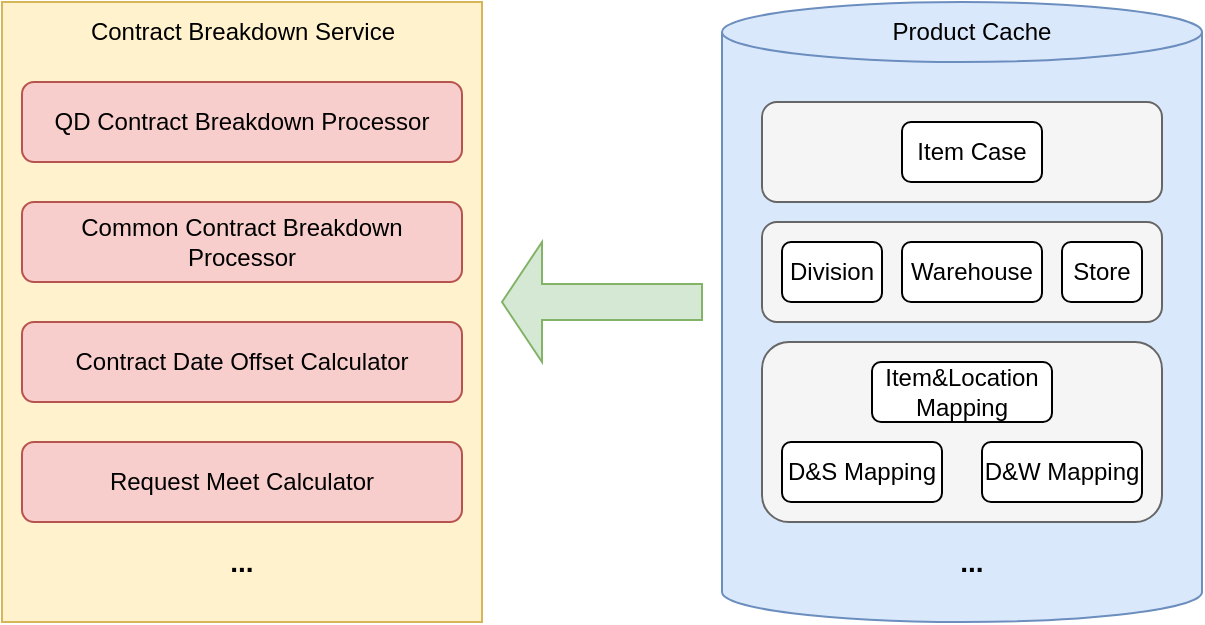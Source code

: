 <mxfile version="14.8.0" type="github">
  <diagram id="kgpKYQtTHZ0yAKxKKP6v" name="Page-1">
    <mxGraphModel dx="1422" dy="882" grid="1" gridSize="10" guides="1" tooltips="1" connect="1" arrows="1" fold="1" page="1" pageScale="1" pageWidth="850" pageHeight="1100" math="0" shadow="0">
      <root>
        <mxCell id="0" />
        <mxCell id="1" parent="0" />
        <mxCell id="KKopD2HEbCxKHQf41ftk-1" value="" style="html=1;fillColor=#fff2cc;strokeColor=#d6b656;" vertex="1" parent="1">
          <mxGeometry x="10" y="10" width="240" height="310" as="geometry" />
        </mxCell>
        <mxCell id="KKopD2HEbCxKHQf41ftk-2" value="" style="shape=cylinder3;whiteSpace=wrap;html=1;boundedLbl=1;backgroundOutline=1;size=15;fillColor=#dae8fc;strokeColor=#6c8ebf;" vertex="1" parent="1">
          <mxGeometry x="370" y="10" width="240" height="310" as="geometry" />
        </mxCell>
        <mxCell id="KKopD2HEbCxKHQf41ftk-4" value="" style="rounded=1;whiteSpace=wrap;html=1;fillColor=#f5f5f5;strokeColor=#666666;fontColor=#333333;" vertex="1" parent="1">
          <mxGeometry x="390" y="60" width="200" height="50" as="geometry" />
        </mxCell>
        <mxCell id="KKopD2HEbCxKHQf41ftk-5" value="" style="rounded=1;whiteSpace=wrap;html=1;fillColor=#f5f5f5;strokeColor=#666666;fontColor=#333333;" vertex="1" parent="1">
          <mxGeometry x="390" y="120" width="200" height="50" as="geometry" />
        </mxCell>
        <mxCell id="KKopD2HEbCxKHQf41ftk-6" value="Division" style="rounded=1;whiteSpace=wrap;html=1;" vertex="1" parent="1">
          <mxGeometry x="400" y="130" width="50" height="30" as="geometry" />
        </mxCell>
        <mxCell id="KKopD2HEbCxKHQf41ftk-7" value="Warehouse" style="rounded=1;whiteSpace=wrap;html=1;" vertex="1" parent="1">
          <mxGeometry x="460" y="130" width="70" height="30" as="geometry" />
        </mxCell>
        <mxCell id="KKopD2HEbCxKHQf41ftk-8" value="Store" style="rounded=1;whiteSpace=wrap;html=1;" vertex="1" parent="1">
          <mxGeometry x="540" y="130" width="40" height="30" as="geometry" />
        </mxCell>
        <mxCell id="KKopD2HEbCxKHQf41ftk-9" value="" style="rounded=1;whiteSpace=wrap;html=1;fillColor=#f5f5f5;strokeColor=#666666;fontColor=#333333;" vertex="1" parent="1">
          <mxGeometry x="390" y="180" width="200" height="90" as="geometry" />
        </mxCell>
        <mxCell id="KKopD2HEbCxKHQf41ftk-10" value="Item&amp;amp;Location Mapping" style="rounded=1;whiteSpace=wrap;html=1;" vertex="1" parent="1">
          <mxGeometry x="445" y="190" width="90" height="30" as="geometry" />
        </mxCell>
        <mxCell id="KKopD2HEbCxKHQf41ftk-12" value="D&amp;amp;S Mapping" style="rounded=1;whiteSpace=wrap;html=1;" vertex="1" parent="1">
          <mxGeometry x="400" y="230" width="80" height="30" as="geometry" />
        </mxCell>
        <mxCell id="KKopD2HEbCxKHQf41ftk-13" value="D&amp;amp;W Mapping" style="rounded=1;whiteSpace=wrap;html=1;" vertex="1" parent="1">
          <mxGeometry x="500" y="230" width="80" height="30" as="geometry" />
        </mxCell>
        <mxCell id="KKopD2HEbCxKHQf41ftk-14" value="Item Case" style="rounded=1;whiteSpace=wrap;html=1;" vertex="1" parent="1">
          <mxGeometry x="460" y="70" width="70" height="30" as="geometry" />
        </mxCell>
        <mxCell id="KKopD2HEbCxKHQf41ftk-15" value="&lt;font style=&quot;font-size: 14px&quot;&gt;&lt;b&gt;...&lt;/b&gt;&lt;/font&gt;" style="text;html=1;strokeColor=none;fillColor=none;align=center;verticalAlign=middle;whiteSpace=wrap;rounded=0;" vertex="1" parent="1">
          <mxGeometry x="475" y="280" width="40" height="20" as="geometry" />
        </mxCell>
        <mxCell id="KKopD2HEbCxKHQf41ftk-16" value="Product Cache" style="text;html=1;strokeColor=none;fillColor=none;align=center;verticalAlign=middle;whiteSpace=wrap;rounded=0;" vertex="1" parent="1">
          <mxGeometry x="440" y="15" width="110" height="20" as="geometry" />
        </mxCell>
        <mxCell id="KKopD2HEbCxKHQf41ftk-17" value="Contract Breakdown Service" style="text;html=1;strokeColor=none;fillColor=none;align=center;verticalAlign=middle;whiteSpace=wrap;rounded=0;" vertex="1" parent="1">
          <mxGeometry x="52.5" y="15" width="155" height="20" as="geometry" />
        </mxCell>
        <mxCell id="KKopD2HEbCxKHQf41ftk-19" value="" style="shape=singleArrow;direction=west;whiteSpace=wrap;html=1;fillColor=#d5e8d4;strokeColor=#82b366;" vertex="1" parent="1">
          <mxGeometry x="260" y="130" width="100" height="60" as="geometry" />
        </mxCell>
        <mxCell id="KKopD2HEbCxKHQf41ftk-20" value="QD Contract Breakdown Processor" style="rounded=1;whiteSpace=wrap;html=1;fillColor=#f8cecc;strokeColor=#b85450;" vertex="1" parent="1">
          <mxGeometry x="20" y="50" width="220" height="40" as="geometry" />
        </mxCell>
        <mxCell id="KKopD2HEbCxKHQf41ftk-21" value="Common Contract Breakdown Processor" style="rounded=1;whiteSpace=wrap;html=1;fillColor=#f8cecc;strokeColor=#b85450;" vertex="1" parent="1">
          <mxGeometry x="20" y="110" width="220" height="40" as="geometry" />
        </mxCell>
        <mxCell id="KKopD2HEbCxKHQf41ftk-22" value="Contract Date Offset Calculator" style="rounded=1;whiteSpace=wrap;html=1;fillColor=#f8cecc;strokeColor=#b85450;" vertex="1" parent="1">
          <mxGeometry x="20" y="170" width="220" height="40" as="geometry" />
        </mxCell>
        <mxCell id="KKopD2HEbCxKHQf41ftk-23" value="Request Meet Calculator" style="rounded=1;whiteSpace=wrap;html=1;fillColor=#f8cecc;strokeColor=#b85450;" vertex="1" parent="1">
          <mxGeometry x="20" y="230" width="220" height="40" as="geometry" />
        </mxCell>
        <mxCell id="KKopD2HEbCxKHQf41ftk-28" value="&lt;font style=&quot;font-size: 14px&quot;&gt;&lt;b&gt;...&lt;/b&gt;&lt;/font&gt;" style="text;html=1;strokeColor=none;fillColor=none;align=center;verticalAlign=middle;whiteSpace=wrap;rounded=0;" vertex="1" parent="1">
          <mxGeometry x="110" y="280" width="40" height="20" as="geometry" />
        </mxCell>
      </root>
    </mxGraphModel>
  </diagram>
</mxfile>

